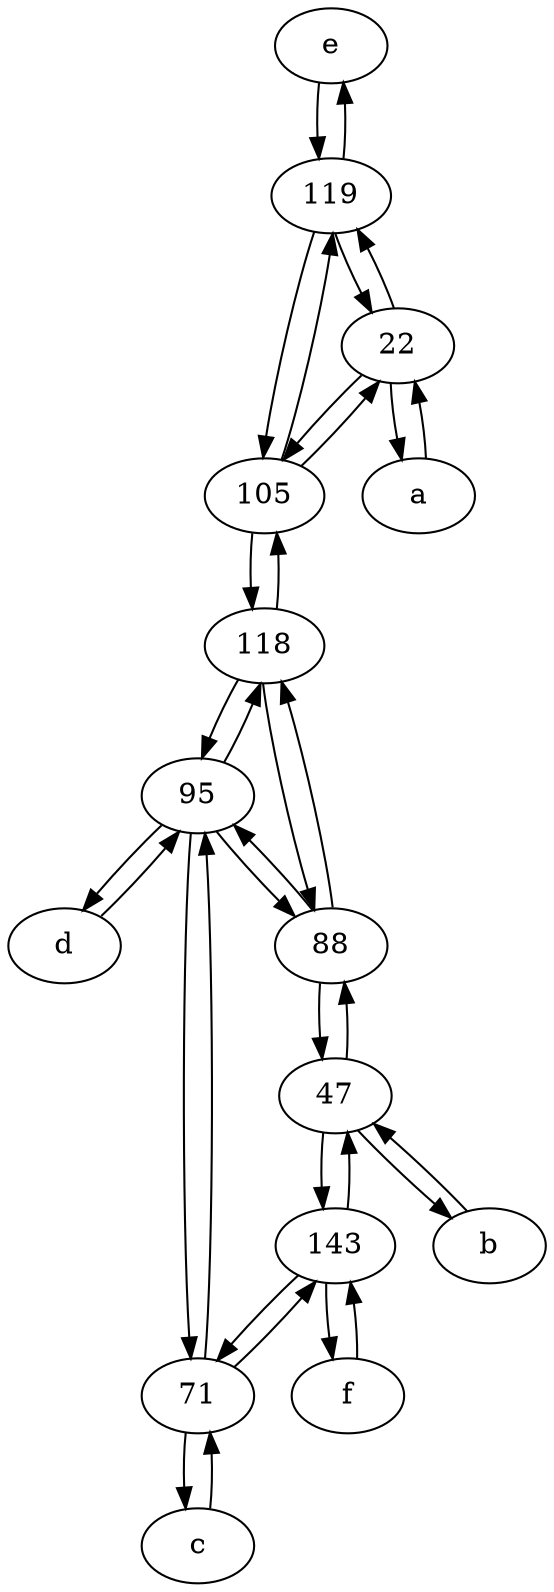 digraph  {
	e [pos="30,50!"];
	119;
	95;
	105;
	b [pos="50,20!"];
	a [pos="40,10!"];
	d [pos="20,30!"];
	88;
	71;
	f [pos="15,45!"];
	c [pos="20,10!"];
	143;
	47;
	118;
	22;
	143 -> 71;
	95 -> 88;
	71 -> 143;
	119 -> 105;
	119 -> 22;
	143 -> 47;
	d -> 95;
	f -> 143;
	95 -> 71;
	118 -> 105;
	105 -> 119;
	a -> 22;
	88 -> 47;
	119 -> e;
	22 -> 105;
	71 -> c;
	b -> 47;
	47 -> 88;
	c -> 71;
	22 -> a;
	22 -> 119;
	143 -> f;
	88 -> 118;
	47 -> 143;
	47 -> b;
	118 -> 88;
	95 -> d;
	118 -> 95;
	e -> 119;
	105 -> 118;
	71 -> 95;
	95 -> 118;
	88 -> 95;
	105 -> 22;

	}